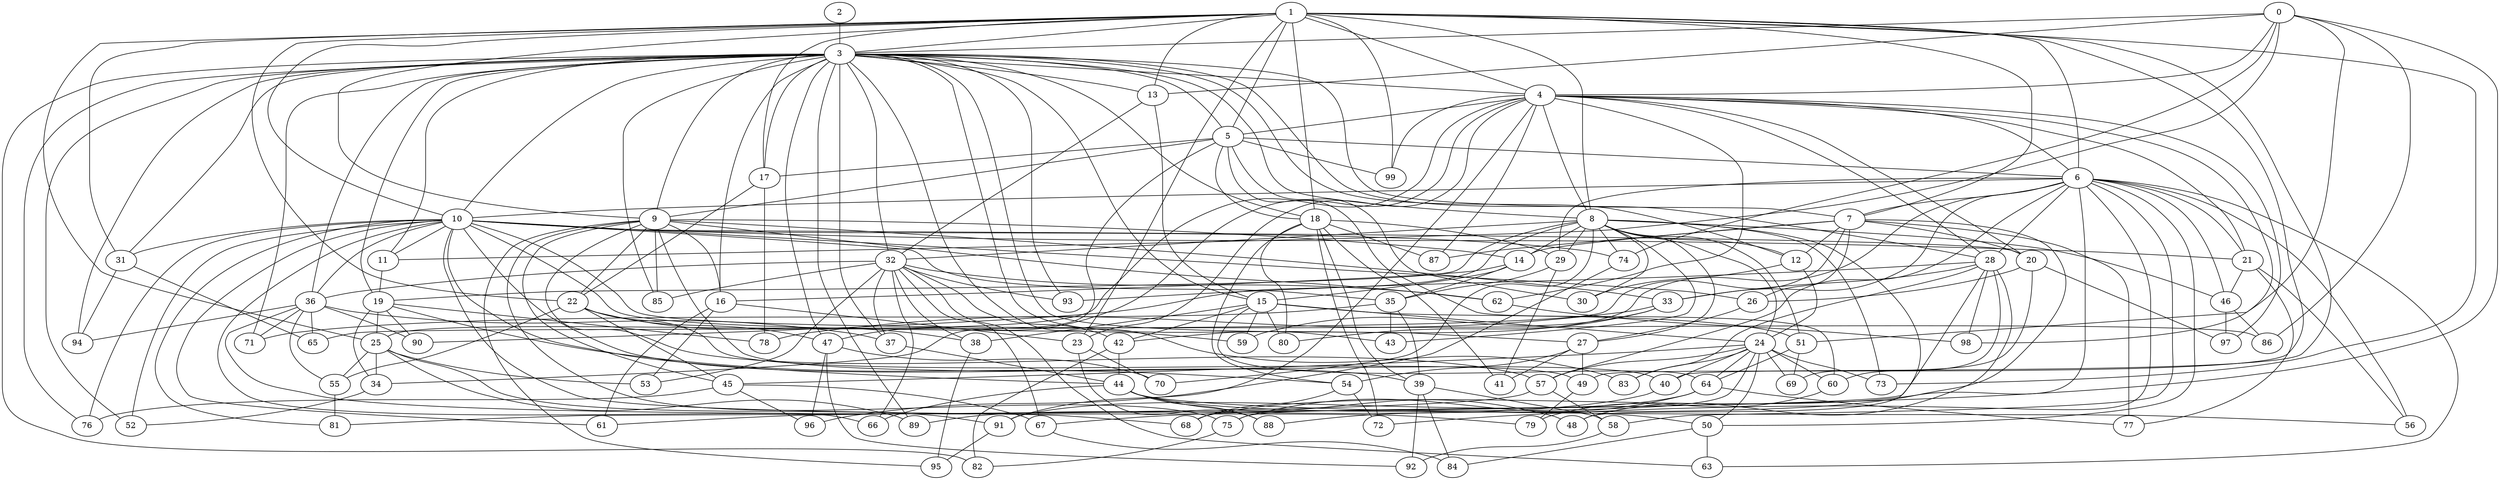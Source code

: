 strict graph "barabasi_albert_graph(100,3)" {
0;
1;
2;
3;
4;
5;
6;
7;
8;
9;
10;
11;
12;
13;
14;
15;
16;
17;
18;
19;
20;
21;
22;
23;
24;
25;
26;
27;
28;
29;
30;
31;
32;
33;
34;
35;
36;
37;
38;
39;
40;
41;
42;
43;
44;
45;
46;
47;
48;
49;
50;
51;
52;
53;
54;
55;
56;
57;
58;
59;
60;
61;
62;
63;
64;
65;
66;
67;
68;
69;
70;
71;
72;
73;
74;
75;
76;
77;
78;
79;
80;
81;
82;
83;
84;
85;
86;
87;
88;
89;
90;
91;
92;
93;
94;
95;
96;
97;
98;
99;
0 -- 3  [is_available=True, prob="0.555277714208"];
0 -- 67  [is_available=True, prob="0.559194365091"];
0 -- 4  [is_available=True, prob="0.370903464181"];
0 -- 74  [is_available=True, prob="1.0"];
0 -- 11  [is_available=True, prob="0.583463907458"];
0 -- 13  [is_available=True, prob="1.0"];
0 -- 51  [is_available=True, prob="1.0"];
0 -- 86  [is_available=True, prob="1.0"];
1 -- 3  [is_available=True, prob="0.00142308583167"];
1 -- 4  [is_available=True, prob="0.337109381476"];
1 -- 5  [is_available=True, prob="1.0"];
1 -- 6  [is_available=True, prob="0.806670909689"];
1 -- 7  [is_available=True, prob="1.0"];
1 -- 8  [is_available=True, prob="0.0224559754896"];
1 -- 9  [is_available=True, prob="0.524913585302"];
1 -- 10  [is_available=True, prob="0.455457614335"];
1 -- 13  [is_available=True, prob="0.39733851377"];
1 -- 73  [is_available=True, prob="0.266050797252"];
1 -- 17  [is_available=True, prob="0.450048705143"];
1 -- 18  [is_available=True, prob="0.684367755045"];
1 -- 99  [is_available=True, prob="0.930611720354"];
1 -- 40  [is_available=True, prob="0.66647243775"];
1 -- 22  [is_available=True, prob="1.0"];
1 -- 23  [is_available=True, prob="0.607776746793"];
1 -- 25  [is_available=True, prob="0.0860481757439"];
1 -- 49  [is_available=True, prob="0.438137470502"];
1 -- 31  [is_available=True, prob="0.811523282248"];
2 -- 3  [is_available=True, prob="1.0"];
3 -- 4  [is_available=True, prob="0.495131490015"];
3 -- 5  [is_available=True, prob="1.0"];
3 -- 7  [is_available=True, prob="0.83718303209"];
3 -- 8  [is_available=True, prob="0.121909857048"];
3 -- 9  [is_available=True, prob="1.0"];
3 -- 10  [is_available=True, prob="1.0"];
3 -- 11  [is_available=True, prob="0.0253335295187"];
3 -- 12  [is_available=True, prob="1.0"];
3 -- 13  [is_available=True, prob="1.0"];
3 -- 15  [is_available=True, prob="1.0"];
3 -- 16  [is_available=True, prob="0.141962440762"];
3 -- 17  [is_available=True, prob="0.213070693042"];
3 -- 18  [is_available=True, prob="1.0"];
3 -- 19  [is_available=True, prob="1.0"];
3 -- 27  [is_available=True, prob="0.552396910318"];
3 -- 28  [is_available=True, prob="0.309247751424"];
3 -- 31  [is_available=True, prob="0.401922766949"];
3 -- 32  [is_available=True, prob="1.0"];
3 -- 36  [is_available=True, prob="1.0"];
3 -- 37  [is_available=True, prob="0.73710803867"];
3 -- 43  [is_available=True, prob="1.0"];
3 -- 47  [is_available=True, prob="0.4807777814"];
3 -- 52  [is_available=True, prob="1.0"];
3 -- 71  [is_available=True, prob="0.904574534647"];
3 -- 76  [is_available=True, prob="0.0697702361169"];
3 -- 82  [is_available=True, prob="1.0"];
3 -- 83  [is_available=True, prob="1.0"];
3 -- 85  [is_available=True, prob="0.700305180479"];
3 -- 89  [is_available=True, prob="0.594307542014"];
3 -- 93  [is_available=True, prob="0.439620106396"];
3 -- 94  [is_available=True, prob="1.0"];
4 -- 98  [is_available=True, prob="0.621170585906"];
4 -- 5  [is_available=True, prob="1.0"];
4 -- 6  [is_available=True, prob="0.0180307032107"];
4 -- 97  [is_available=True, prob="0.694600552344"];
4 -- 8  [is_available=True, prob="1.0"];
4 -- 87  [is_available=True, prob="0.539071507036"];
4 -- 47  [is_available=True, prob="0.138423074996"];
4 -- 99  [is_available=True, prob="1.0"];
4 -- 20  [is_available=True, prob="0.327977260161"];
4 -- 21  [is_available=True, prob="0.624851499168"];
4 -- 23  [is_available=True, prob="1.0"];
4 -- 25  [is_available=True, prob="0.406640135382"];
4 -- 91  [is_available=True, prob="0.358222108423"];
4 -- 28  [is_available=True, prob="0.365033657865"];
4 -- 62  [is_available=True, prob="1.0"];
5 -- 34  [is_available=True, prob="0.836722270286"];
5 -- 6  [is_available=True, prob="0.535720003397"];
5 -- 9  [is_available=True, prob="0.794649099603"];
5 -- 17  [is_available=True, prob="0.959030206613"];
5 -- 18  [is_available=True, prob="0.774328949984"];
5 -- 99  [is_available=True, prob="0.146417154104"];
5 -- 60  [is_available=True, prob="0.831214569578"];
5 -- 30  [is_available=True, prob="1.0"];
6 -- 58  [is_available=True, prob="1.0"];
6 -- 68  [is_available=True, prob="1.0"];
6 -- 7  [is_available=True, prob="0.653617624984"];
6 -- 72  [is_available=True, prob="0.23976966605"];
6 -- 10  [is_available=True, prob="0.253112144753"];
6 -- 46  [is_available=True, prob="1.0"];
6 -- 50  [is_available=True, prob="1.0"];
6 -- 42  [is_available=True, prob="0.780875798898"];
6 -- 21  [is_available=True, prob="0.033972829639"];
6 -- 56  [is_available=True, prob="1.0"];
6 -- 57  [is_available=True, prob="1.0"];
6 -- 33  [is_available=True, prob="0.831698033026"];
6 -- 28  [is_available=True, prob="1.0"];
6 -- 29  [is_available=True, prob="0.9695283772"];
6 -- 63  [is_available=True, prob="0.99723384063"];
7 -- 65  [is_available=True, prob="0.310701145231"];
7 -- 12  [is_available=True, prob="0.512912843118"];
7 -- 77  [is_available=True, prob="0.88017539444"];
7 -- 14  [is_available=True, prob="1.0"];
7 -- 20  [is_available=True, prob="0.215650050212"];
7 -- 87  [is_available=True, prob="0.547701003232"];
7 -- 88  [is_available=True, prob="0.767129536322"];
7 -- 26  [is_available=True, prob="0.777674100439"];
8 -- 32  [is_available=True, prob="1.0"];
8 -- 70  [is_available=True, prob="0.0765958927841"];
8 -- 51  [is_available=True, prob="0.557761799676"];
8 -- 73  [is_available=True, prob="0.726413524957"];
8 -- 74  [is_available=True, prob="1.0"];
8 -- 43  [is_available=True, prob="0.555449195527"];
8 -- 12  [is_available=True, prob="0.26871946246"];
8 -- 14  [is_available=True, prob="0.617347677365"];
8 -- 48  [is_available=True, prob="0.506301290478"];
8 -- 19  [is_available=True, prob="0.56344119612"];
8 -- 46  [is_available=True, prob="0.151695433216"];
8 -- 24  [is_available=True, prob="0.687444331936"];
8 -- 90  [is_available=True, prob="1.0"];
8 -- 27  [is_available=True, prob="0.887221948951"];
8 -- 29  [is_available=True, prob="0.158456655699"];
8 -- 30  [is_available=True, prob="1.0"];
9 -- 33  [is_available=True, prob="0.79740255078"];
9 -- 40  [is_available=True, prob="1.0"];
9 -- 75  [is_available=True, prob="0.295446251561"];
9 -- 45  [is_available=True, prob="0.68581657691"];
9 -- 14  [is_available=True, prob="1.0"];
9 -- 16  [is_available=True, prob="0.674478511208"];
9 -- 85  [is_available=True, prob="1.0"];
9 -- 22  [is_available=True, prob="0.136606630736"];
9 -- 57  [is_available=True, prob="0.856894095764"];
9 -- 62  [is_available=True, prob="1.0"];
9 -- 95  [is_available=True, prob="0.114562586877"];
10 -- 68  [is_available=True, prob="0.918726529584"];
10 -- 66  [is_available=True, prob="1.0"];
10 -- 36  [is_available=True, prob="0.339009798301"];
10 -- 39  [is_available=True, prob="0.191903289566"];
10 -- 76  [is_available=True, prob="0.493941640817"];
10 -- 74  [is_available=True, prob="1.0"];
10 -- 11  [is_available=True, prob="0.380399391154"];
10 -- 44  [is_available=True, prob="1.0"];
10 -- 81  [is_available=True, prob="0.445989568782"];
10 -- 35  [is_available=True, prob="0.206845504489"];
10 -- 20  [is_available=True, prob="0.0585079624288"];
10 -- 21  [is_available=True, prob="1.0"];
10 -- 86  [is_available=True, prob="0.935224286304"];
10 -- 52  [is_available=True, prob="0.606015874113"];
10 -- 26  [is_available=True, prob="0.446302758811"];
10 -- 59  [is_available=True, prob="0.83795459728"];
10 -- 61  [is_available=True, prob="0.415272769246"];
10 -- 31  [is_available=True, prob="1.0"];
11 -- 19  [is_available=True, prob="0.698664487718"];
12 -- 24  [is_available=True, prob="0.745606638803"];
12 -- 30  [is_available=True, prob="0.758273351031"];
13 -- 32  [is_available=True, prob="1.0"];
13 -- 15  [is_available=True, prob="0.925112342449"];
14 -- 35  [is_available=True, prob="0.117998665387"];
14 -- 15  [is_available=True, prob="0.130041884774"];
14 -- 16  [is_available=True, prob="0.122689874465"];
15 -- 64  [is_available=True, prob="1.0"];
15 -- 38  [is_available=True, prob="1.0"];
15 -- 42  [is_available=True, prob="0.604100960005"];
15 -- 80  [is_available=True, prob="1.0"];
15 -- 51  [is_available=True, prob="1.0"];
15 -- 24  [is_available=True, prob="0.754177029654"];
15 -- 59  [is_available=True, prob="0.955305828611"];
16 -- 53  [is_available=True, prob="1.0"];
16 -- 23  [is_available=True, prob="1.0"];
16 -- 61  [is_available=True, prob="0.346931551932"];
17 -- 78  [is_available=True, prob="0.428692459999"];
17 -- 22  [is_available=True, prob="0.730939127402"];
18 -- 39  [is_available=True, prob="1.0"];
18 -- 72  [is_available=True, prob="0.538904899934"];
18 -- 41  [is_available=True, prob="0.40605878958"];
18 -- 80  [is_available=True, prob="1.0"];
18 -- 54  [is_available=True, prob="1.0"];
18 -- 87  [is_available=True, prob="0.243825175126"];
18 -- 29  [is_available=True, prob="0.840990267395"];
19 -- 34  [is_available=True, prob="1.0"];
19 -- 78  [is_available=True, prob="0.212534290417"];
19 -- 54  [is_available=True, prob="0.968445812267"];
19 -- 25  [is_available=True, prob="0.0387812827183"];
19 -- 90  [is_available=True, prob="0.836923690163"];
20 -- 97  [is_available=True, prob="0.548999573637"];
20 -- 26  [is_available=True, prob="0.641841276261"];
20 -- 60  [is_available=True, prob="1.0"];
21 -- 77  [is_available=True, prob="0.611959992495"];
21 -- 46  [is_available=True, prob="0.596333605438"];
21 -- 56  [is_available=True, prob="0.157261527285"];
22 -- 38  [is_available=True, prob="0.552526629301"];
22 -- 49  [is_available=True, prob="1.0"];
22 -- 45  [is_available=True, prob="1.0"];
22 -- 47  [is_available=True, prob="0.00683942483181"];
22 -- 55  [is_available=True, prob="0.197646410394"];
23 -- 70  [is_available=True, prob="0.549526939226"];
23 -- 88  [is_available=True, prob="1.0"];
24 -- 64  [is_available=True, prob="1.0"];
24 -- 69  [is_available=True, prob="0.161301016884"];
24 -- 73  [is_available=True, prob="0.195602524245"];
24 -- 75  [is_available=True, prob="0.0169487425616"];
24 -- 45  [is_available=True, prob="1.0"];
24 -- 40  [is_available=True, prob="0.772192696656"];
24 -- 50  [is_available=True, prob="1.0"];
24 -- 83  [is_available=True, prob="0.313978039198"];
24 -- 57  [is_available=True, prob="0.00581674733498"];
24 -- 60  [is_available=True, prob="0.245422981547"];
25 -- 34  [is_available=True, prob="0.551028687701"];
25 -- 53  [is_available=True, prob="0.743470474133"];
25 -- 55  [is_available=True, prob="0.575719798958"];
25 -- 89  [is_available=True, prob="0.53056992994"];
25 -- 91  [is_available=True, prob="0.823508185792"];
26 -- 27  [is_available=True, prob="1.0"];
27 -- 41  [is_available=True, prob="1.0"];
27 -- 49  [is_available=True, prob="0.605463655286"];
27 -- 54  [is_available=True, prob="0.146588184945"];
28 -- 33  [is_available=True, prob="0.309566203974"];
28 -- 98  [is_available=True, prob="0.179480674992"];
28 -- 69  [is_available=True, prob="0.986668170681"];
28 -- 48  [is_available=True, prob="0.444177406319"];
28 -- 81  [is_available=True, prob="0.392249242703"];
28 -- 83  [is_available=True, prob="0.597946386975"];
28 -- 93  [is_available=True, prob="0.00961880712831"];
29 -- 41  [is_available=True, prob="1.0"];
29 -- 35  [is_available=True, prob="1.0"];
31 -- 94  [is_available=True, prob="0.884181213222"];
31 -- 65  [is_available=True, prob="1.0"];
32 -- 66  [is_available=True, prob="1.0"];
32 -- 36  [is_available=True, prob="1.0"];
32 -- 37  [is_available=True, prob="0.252870529726"];
32 -- 38  [is_available=True, prob="0.556201048925"];
32 -- 42  [is_available=True, prob="1.0"];
32 -- 67  [is_available=True, prob="0.581432609997"];
32 -- 53  [is_available=True, prob="0.92251920365"];
32 -- 85  [is_available=True, prob="1.0"];
32 -- 93  [is_available=True, prob="1.0"];
32 -- 62  [is_available=True, prob="0.619064002583"];
32 -- 63  [is_available=True, prob="0.26081540041"];
33 -- 78  [is_available=True, prob="0.210759231108"];
33 -- 80  [is_available=True, prob="0.965430870924"];
33 -- 59  [is_available=True, prob="0.551514666888"];
34 -- 52  [is_available=True, prob="1.0"];
35 -- 71  [is_available=True, prob="1.0"];
35 -- 43  [is_available=True, prob="0.174300761423"];
35 -- 39  [is_available=True, prob="0.256582904185"];
36 -- 65  [is_available=True, prob="0.0508005183307"];
36 -- 37  [is_available=True, prob="0.735692673832"];
36 -- 71  [is_available=True, prob="1.0"];
36 -- 79  [is_available=True, prob="1.0"];
36 -- 55  [is_available=True, prob="0.542214504479"];
36 -- 90  [is_available=True, prob="0.620847643987"];
36 -- 94  [is_available=True, prob="0.436116614979"];
37 -- 44  [is_available=True, prob="0.830279418032"];
38 -- 95  [is_available=True, prob="0.45431404817"];
39 -- 84  [is_available=True, prob="0.127763277286"];
39 -- 58  [is_available=True, prob="0.534409445594"];
39 -- 92  [is_available=True, prob="1.0"];
40 -- 89  [is_available=True, prob="0.0999055171815"];
42 -- 82  [is_available=True, prob="0.926118542116"];
42 -- 44  [is_available=True, prob="0.408341884786"];
44 -- 66  [is_available=True, prob="1.0"];
44 -- 48  [is_available=True, prob="0.527693894954"];
44 -- 88  [is_available=True, prob="1.0"];
44 -- 50  [is_available=True, prob="0.355299281208"];
44 -- 56  [is_available=True, prob="0.434536171065"];
45 -- 96  [is_available=True, prob="0.0296661500365"];
45 -- 67  [is_available=True, prob="0.861656770113"];
45 -- 76  [is_available=True, prob="1.0"];
46 -- 97  [is_available=True, prob="0.0629405689596"];
46 -- 86  [is_available=True, prob="0.972514792926"];
47 -- 96  [is_available=True, prob="0.849143091726"];
47 -- 70  [is_available=True, prob="0.488432306525"];
47 -- 92  [is_available=True, prob="0.155921455645"];
49 -- 79  [is_available=True, prob="1.0"];
50 -- 84  [is_available=True, prob="0.0492271309213"];
50 -- 63  [is_available=True, prob="0.444187535586"];
51 -- 69  [is_available=True, prob="0.975719070991"];
51 -- 64  [is_available=True, prob="0.854849214298"];
54 -- 72  [is_available=True, prob="0.927424556227"];
54 -- 68  [is_available=True, prob="0.874925902012"];
55 -- 81  [is_available=True, prob="0.661697043792"];
57 -- 58  [is_available=True, prob="0.986855140249"];
57 -- 61  [is_available=True, prob="1.0"];
58 -- 92  [is_available=True, prob="0.302326246029"];
60 -- 79  [is_available=True, prob="0.407568631178"];
62 -- 98  [is_available=True, prob="0.796061633599"];
64 -- 75  [is_available=True, prob="1.0"];
64 -- 77  [is_available=True, prob="0.467214130101"];
64 -- 91  [is_available=True, prob="0.141783503024"];
67 -- 84  [is_available=True, prob="0.222337197229"];
74 -- 96  [is_available=True, prob="0.521881455568"];
75 -- 82  [is_available=True, prob="0.493979159841"];
91 -- 95  [is_available=True, prob="0.089194808728"];
}
